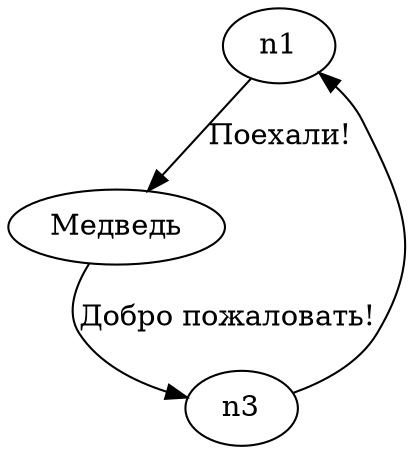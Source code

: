 digraph g1 {
    n1 -> "Медведь" [label="Поехали!"];
    "Медведь" -> n3 [label="Добро пожаловать!"];
    n3 -> n1 ["Водка"="Селёдка"];
}

